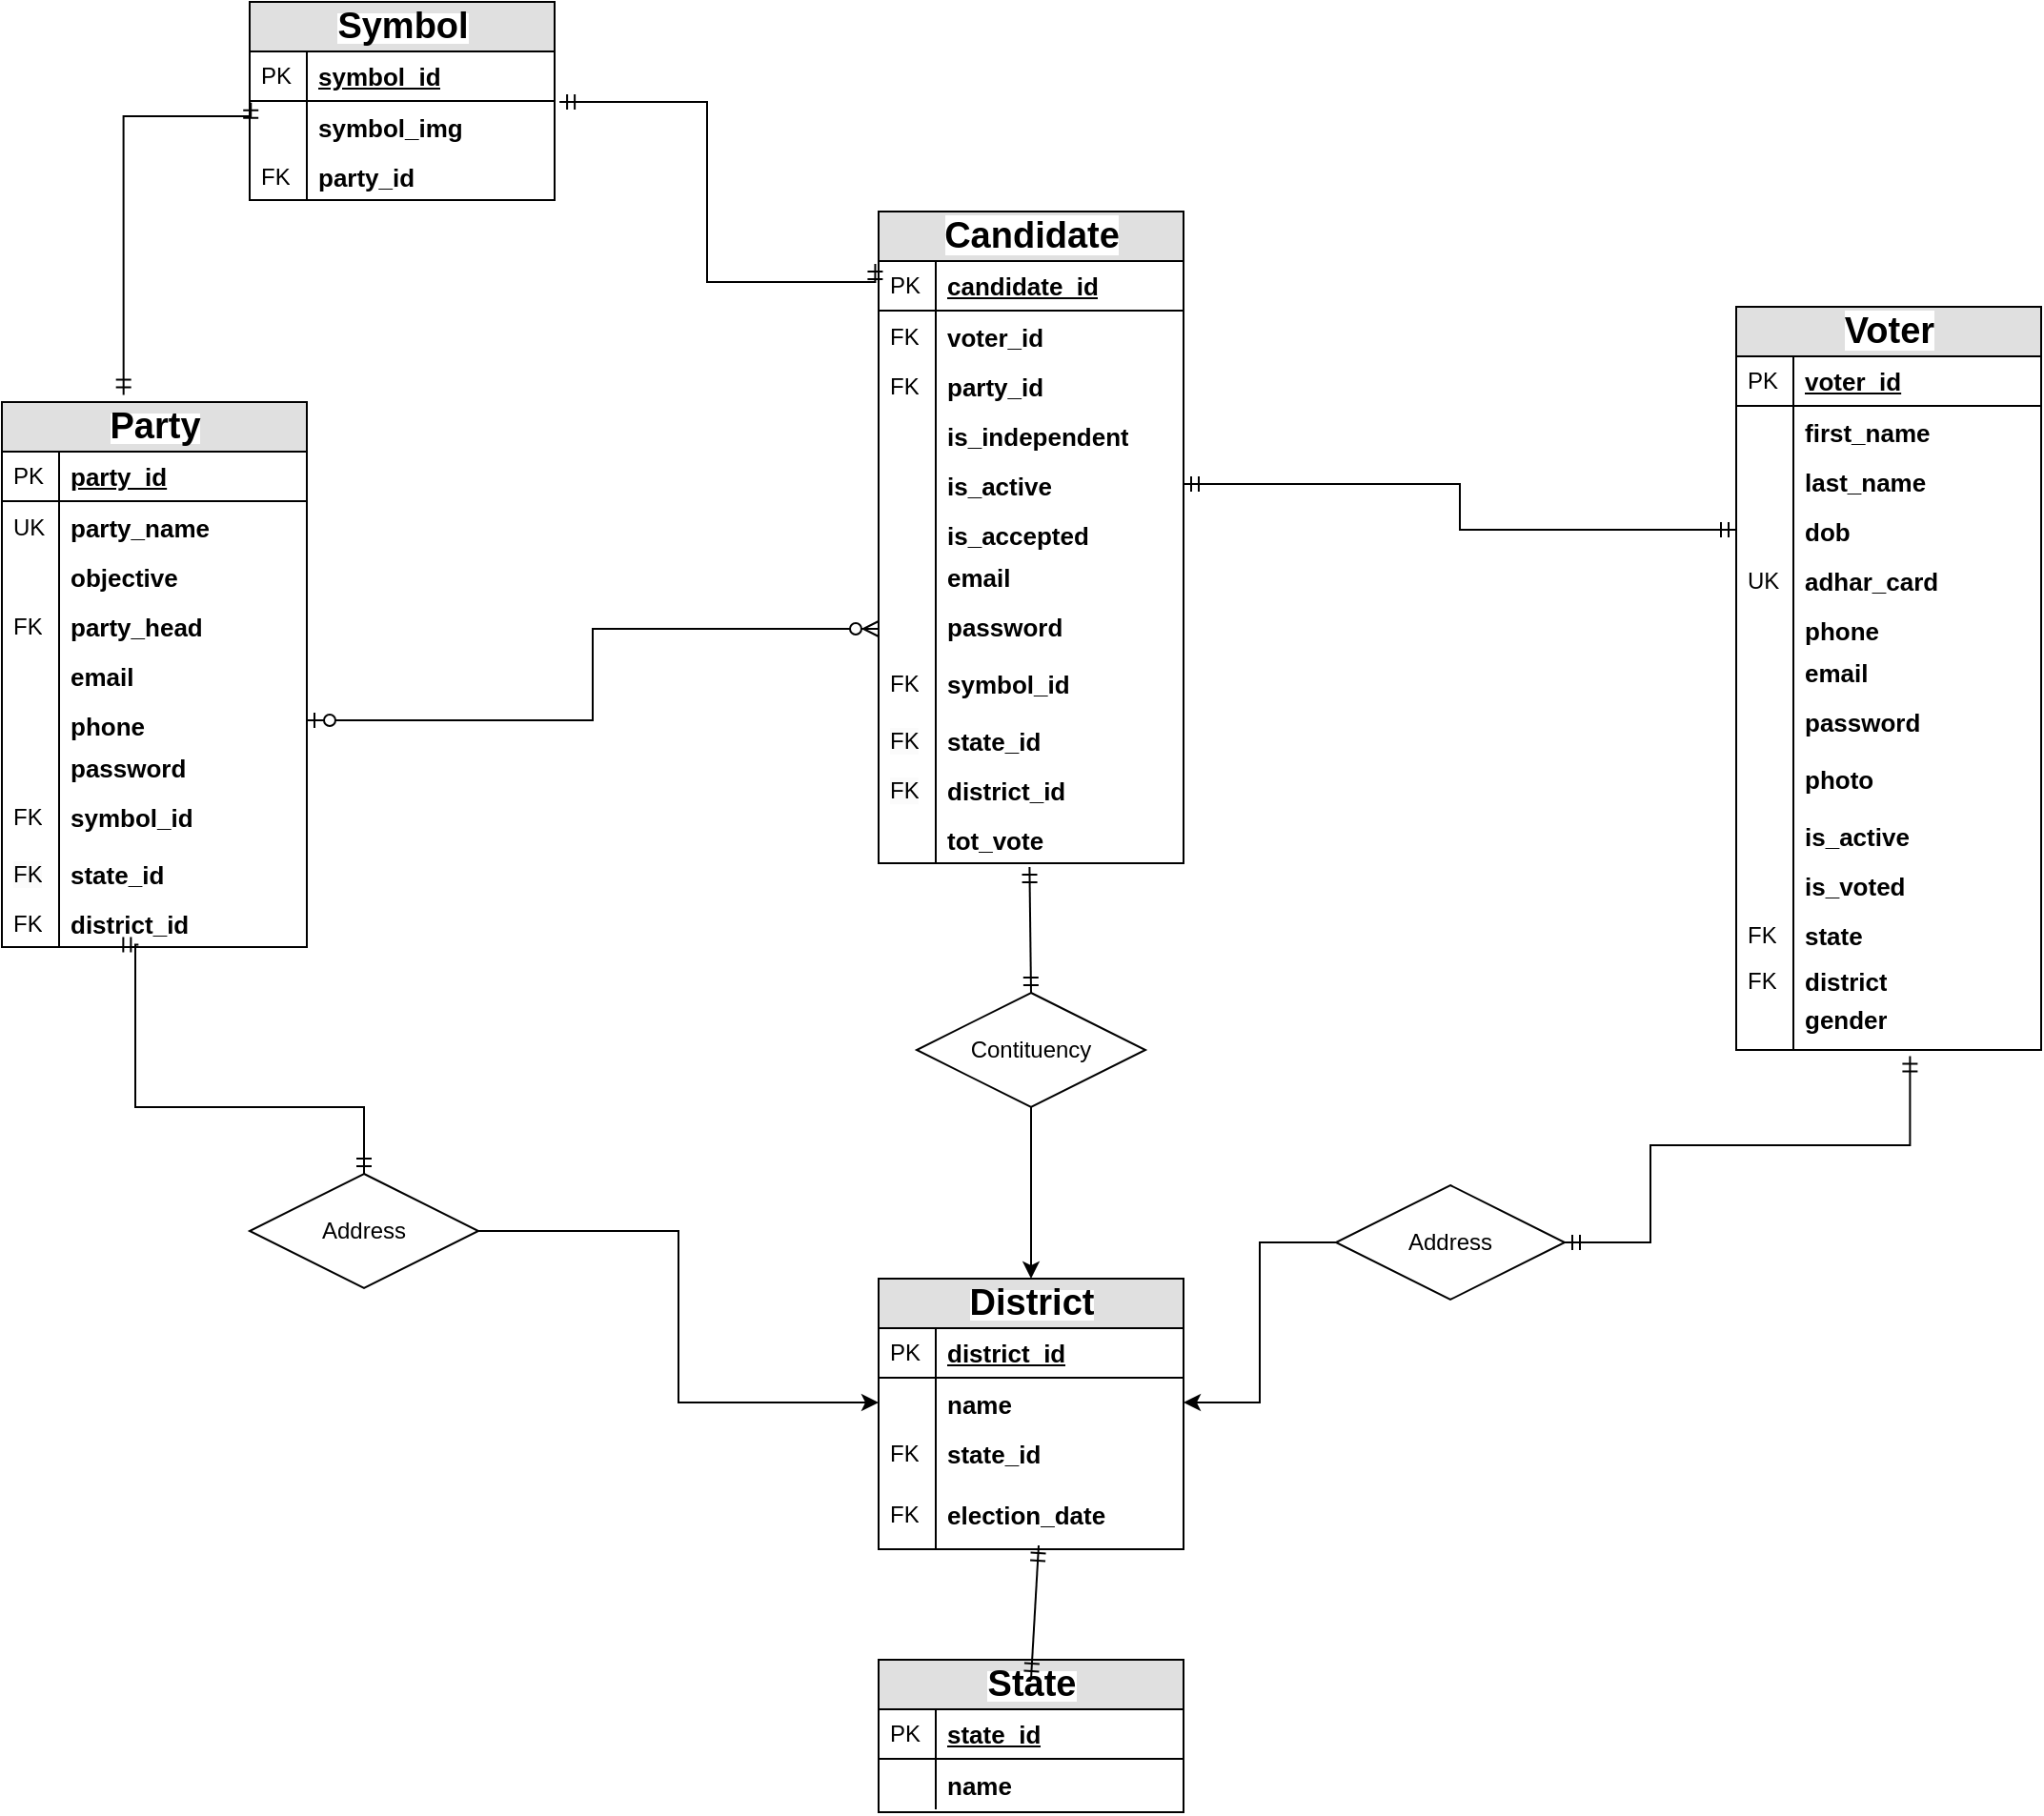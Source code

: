 <mxfile version="24.2.5" type="device">
  <diagram name="Page-1" id="e56a1550-8fbb-45ad-956c-1786394a9013">
    <mxGraphModel dx="2413" dy="776" grid="1" gridSize="10" guides="1" tooltips="1" connect="1" arrows="1" fold="1" page="1" pageScale="1" pageWidth="1100" pageHeight="850" background="none" math="0" shadow="0">
      <root>
        <mxCell id="0" />
        <mxCell id="1" parent="0" />
        <mxCell id="2e49270ec7c68f3f-80" value="&lt;span style=&quot;font-family: Arial; font-weight: 700; white-space: pre-wrap; background-color: rgb(255, 255, 255);&quot;&gt;&lt;font style=&quot;font-size: 19px;&quot;&gt;Party&lt;/font&gt;&lt;/span&gt;" style="swimlane;html=1;fontStyle=0;childLayout=stackLayout;horizontal=1;startSize=26;fillColor=#e0e0e0;horizontalStack=0;resizeParent=1;resizeLast=0;collapsible=1;marginBottom=0;swimlaneFillColor=#ffffff;align=center;rounded=0;shadow=0;comic=0;labelBackgroundColor=none;strokeWidth=1;fontFamily=Verdana;fontSize=14" parent="1" vertex="1">
          <mxGeometry x="-60" y="360" width="160" height="286" as="geometry" />
        </mxCell>
        <mxCell id="2e49270ec7c68f3f-81" value="&lt;span style=&quot;font-family: Arial; font-size: 13px; white-space-collapse: preserve; background-color: rgb(255, 255, 255);&quot;&gt;party_id&lt;/span&gt;" style="shape=partialRectangle;top=0;left=0;right=0;bottom=1;html=1;align=left;verticalAlign=middle;fillColor=none;spacingLeft=34;spacingRight=4;whiteSpace=wrap;overflow=hidden;rotatable=0;points=[[0,0.5],[1,0.5]];portConstraint=eastwest;dropTarget=0;fontStyle=5;" parent="2e49270ec7c68f3f-80" vertex="1">
          <mxGeometry y="26" width="160" height="26" as="geometry" />
        </mxCell>
        <mxCell id="2e49270ec7c68f3f-82" value="PK" style="shape=partialRectangle;top=0;left=0;bottom=0;html=1;fillColor=none;align=left;verticalAlign=middle;spacingLeft=4;spacingRight=4;whiteSpace=wrap;overflow=hidden;rotatable=0;points=[];portConstraint=eastwest;part=1;" parent="2e49270ec7c68f3f-81" vertex="1" connectable="0">
          <mxGeometry width="30" height="26" as="geometry" />
        </mxCell>
        <mxCell id="2e49270ec7c68f3f-83" value="&lt;span style=&quot;font-family: Arial; font-size: 13px; font-weight: 700; white-space-collapse: preserve; background-color: rgb(255, 255, 255);&quot;&gt;party_name&lt;/span&gt;" style="shape=partialRectangle;top=0;left=0;right=0;bottom=0;html=1;align=left;verticalAlign=top;fillColor=none;spacingLeft=34;spacingRight=4;whiteSpace=wrap;overflow=hidden;rotatable=0;points=[[0,0.5],[1,0.5]];portConstraint=eastwest;dropTarget=0;" parent="2e49270ec7c68f3f-80" vertex="1">
          <mxGeometry y="52" width="160" height="26" as="geometry" />
        </mxCell>
        <mxCell id="2e49270ec7c68f3f-84" value="UK" style="shape=partialRectangle;top=0;left=0;bottom=0;html=1;fillColor=none;align=left;verticalAlign=top;spacingLeft=4;spacingRight=4;whiteSpace=wrap;overflow=hidden;rotatable=0;points=[];portConstraint=eastwest;part=1;" parent="2e49270ec7c68f3f-83" vertex="1" connectable="0">
          <mxGeometry width="30" height="26" as="geometry" />
        </mxCell>
        <mxCell id="2e49270ec7c68f3f-85" value="&lt;span style=&quot;font-family: Arial; font-size: 13px; font-weight: 700; white-space-collapse: preserve; background-color: rgb(255, 255, 255);&quot;&gt;objective&lt;/span&gt;" style="shape=partialRectangle;top=0;left=0;right=0;bottom=0;html=1;align=left;verticalAlign=top;fillColor=none;spacingLeft=34;spacingRight=4;whiteSpace=wrap;overflow=hidden;rotatable=0;points=[[0,0.5],[1,0.5]];portConstraint=eastwest;dropTarget=0;" parent="2e49270ec7c68f3f-80" vertex="1">
          <mxGeometry y="78" width="160" height="26" as="geometry" />
        </mxCell>
        <mxCell id="2e49270ec7c68f3f-86" value="" style="shape=partialRectangle;top=0;left=0;bottom=0;html=1;fillColor=none;align=left;verticalAlign=top;spacingLeft=4;spacingRight=4;whiteSpace=wrap;overflow=hidden;rotatable=0;points=[];portConstraint=eastwest;part=1;" parent="2e49270ec7c68f3f-85" vertex="1" connectable="0">
          <mxGeometry width="30" height="26" as="geometry" />
        </mxCell>
        <mxCell id="2e49270ec7c68f3f-87" value="&lt;span style=&quot;font-family: Arial; font-size: 13px; font-weight: 700; white-space-collapse: preserve; background-color: rgb(255, 255, 255);&quot;&gt;party_head&lt;/span&gt;" style="shape=partialRectangle;top=0;left=0;right=0;bottom=0;html=1;align=left;verticalAlign=top;fillColor=none;spacingLeft=34;spacingRight=4;whiteSpace=wrap;overflow=hidden;rotatable=0;points=[[0,0.5],[1,0.5]];portConstraint=eastwest;dropTarget=0;" parent="2e49270ec7c68f3f-80" vertex="1">
          <mxGeometry y="104" width="160" height="26" as="geometry" />
        </mxCell>
        <mxCell id="2e49270ec7c68f3f-88" value="FK" style="shape=partialRectangle;top=0;left=0;bottom=0;html=1;fillColor=none;align=left;verticalAlign=top;spacingLeft=4;spacingRight=4;whiteSpace=wrap;overflow=hidden;rotatable=0;points=[];portConstraint=eastwest;part=1;" parent="2e49270ec7c68f3f-87" vertex="1" connectable="0">
          <mxGeometry width="30" height="26" as="geometry" />
        </mxCell>
        <mxCell id="L1ZRXX7Jw33mjM7ei3q1-1" value="&lt;font face=&quot;Arial&quot;&gt;&lt;span style=&quot;font-size: 13px; white-space-collapse: preserve; background-color: rgb(255, 255, 255);&quot;&gt;&lt;b&gt;email&lt;/b&gt;&lt;/span&gt;&lt;/font&gt;" style="shape=partialRectangle;top=0;left=0;right=0;bottom=0;html=1;align=left;verticalAlign=top;fillColor=none;spacingLeft=34;spacingRight=4;whiteSpace=wrap;overflow=hidden;rotatable=0;points=[[0,0.5],[1,0.5]];portConstraint=eastwest;dropTarget=0;" parent="2e49270ec7c68f3f-80" vertex="1">
          <mxGeometry y="130" width="160" height="26" as="geometry" />
        </mxCell>
        <mxCell id="L1ZRXX7Jw33mjM7ei3q1-2" value="" style="shape=partialRectangle;top=0;left=0;bottom=0;html=1;fillColor=none;align=left;verticalAlign=top;spacingLeft=4;spacingRight=4;whiteSpace=wrap;overflow=hidden;rotatable=0;points=[];portConstraint=eastwest;part=1;" parent="L1ZRXX7Jw33mjM7ei3q1-1" vertex="1" connectable="0">
          <mxGeometry width="30" height="26" as="geometry" />
        </mxCell>
        <mxCell id="L1ZRXX7Jw33mjM7ei3q1-3" value="&lt;span style=&quot;font-family: Arial; font-size: 13px; font-weight: 700; white-space-collapse: preserve; background-color: rgb(255, 255, 255);&quot;&gt;phone&lt;/span&gt;" style="shape=partialRectangle;top=0;left=0;right=0;bottom=0;html=1;align=left;verticalAlign=top;fillColor=none;spacingLeft=34;spacingRight=4;whiteSpace=wrap;overflow=hidden;rotatable=0;points=[[0,0.5],[1,0.5]];portConstraint=eastwest;dropTarget=0;" parent="2e49270ec7c68f3f-80" vertex="1">
          <mxGeometry y="156" width="160" height="22" as="geometry" />
        </mxCell>
        <mxCell id="L1ZRXX7Jw33mjM7ei3q1-4" value="" style="shape=partialRectangle;top=0;left=0;bottom=0;html=1;fillColor=none;align=left;verticalAlign=top;spacingLeft=4;spacingRight=4;whiteSpace=wrap;overflow=hidden;rotatable=0;points=[];portConstraint=eastwest;part=1;" parent="L1ZRXX7Jw33mjM7ei3q1-3" vertex="1" connectable="0">
          <mxGeometry width="30" height="22" as="geometry" />
        </mxCell>
        <mxCell id="L1ZRXX7Jw33mjM7ei3q1-7" value="&lt;span style=&quot;font-family: Arial; font-size: 13px; font-weight: 700; white-space-collapse: preserve; background-color: rgb(255, 255, 255);&quot;&gt;password&lt;/span&gt;" style="shape=partialRectangle;top=0;left=0;right=0;bottom=0;html=1;align=left;verticalAlign=top;fillColor=none;spacingLeft=34;spacingRight=4;whiteSpace=wrap;overflow=hidden;rotatable=0;points=[[0,0.5],[1,0.5]];portConstraint=eastwest;dropTarget=0;" parent="2e49270ec7c68f3f-80" vertex="1">
          <mxGeometry y="178" width="160" height="26" as="geometry" />
        </mxCell>
        <mxCell id="L1ZRXX7Jw33mjM7ei3q1-8" value="" style="shape=partialRectangle;top=0;left=0;bottom=0;html=1;fillColor=none;align=left;verticalAlign=top;spacingLeft=4;spacingRight=4;whiteSpace=wrap;overflow=hidden;rotatable=0;points=[];portConstraint=eastwest;part=1;" parent="L1ZRXX7Jw33mjM7ei3q1-7" vertex="1" connectable="0">
          <mxGeometry width="30" height="26" as="geometry" />
        </mxCell>
        <mxCell id="L1ZRXX7Jw33mjM7ei3q1-9" value="&lt;font face=&quot;Arial&quot;&gt;&lt;span style=&quot;font-size: 13px; white-space-collapse: preserve; background-color: rgb(255, 255, 255);&quot;&gt;&lt;b&gt;symbol_id&lt;/b&gt;&lt;/span&gt;&lt;/font&gt;" style="shape=partialRectangle;top=0;left=0;right=0;bottom=0;html=1;align=left;verticalAlign=top;fillColor=none;spacingLeft=34;spacingRight=4;whiteSpace=wrap;overflow=hidden;rotatable=0;points=[[0,0.5],[1,0.5]];portConstraint=eastwest;dropTarget=0;" parent="2e49270ec7c68f3f-80" vertex="1">
          <mxGeometry y="204" width="160" height="30" as="geometry" />
        </mxCell>
        <mxCell id="L1ZRXX7Jw33mjM7ei3q1-10" value="FK" style="shape=partialRectangle;top=0;left=0;bottom=0;html=1;fillColor=none;align=left;verticalAlign=top;spacingLeft=4;spacingRight=4;whiteSpace=wrap;overflow=hidden;rotatable=0;points=[];portConstraint=eastwest;part=1;" parent="L1ZRXX7Jw33mjM7ei3q1-9" vertex="1" connectable="0">
          <mxGeometry width="30" height="30" as="geometry" />
        </mxCell>
        <mxCell id="L1ZRXX7Jw33mjM7ei3q1-11" value="&lt;span style=&quot;font-family: Arial; font-size: 13px; font-weight: 700; white-space-collapse: preserve; background-color: rgb(255, 255, 255);&quot;&gt;state_id&lt;/span&gt;" style="shape=partialRectangle;top=0;left=0;right=0;bottom=0;html=1;align=left;verticalAlign=top;fillColor=none;spacingLeft=34;spacingRight=4;whiteSpace=wrap;overflow=hidden;rotatable=0;points=[[0,0.5],[1,0.5]];portConstraint=eastwest;dropTarget=0;" parent="2e49270ec7c68f3f-80" vertex="1">
          <mxGeometry y="234" width="160" height="26" as="geometry" />
        </mxCell>
        <mxCell id="L1ZRXX7Jw33mjM7ei3q1-12" value="&lt;span style=&quot;color: rgb(0, 0, 0); font-family: Helvetica; font-size: 12px; font-style: normal; font-variant-ligatures: normal; font-variant-caps: normal; font-weight: 400; letter-spacing: normal; orphans: 2; text-align: left; text-indent: 0px; text-transform: none; widows: 2; word-spacing: 0px; -webkit-text-stroke-width: 0px; white-space: normal; background-color: rgb(251, 251, 251); text-decoration-thickness: initial; text-decoration-style: initial; text-decoration-color: initial; display: inline !important; float: none;&quot;&gt;FK&lt;/span&gt;&lt;div&gt;&lt;br/&gt;&lt;/div&gt;" style="shape=partialRectangle;top=0;left=0;bottom=0;html=1;fillColor=none;align=left;verticalAlign=top;spacingLeft=4;spacingRight=4;whiteSpace=wrap;overflow=hidden;rotatable=0;points=[];portConstraint=eastwest;part=1;" parent="L1ZRXX7Jw33mjM7ei3q1-11" vertex="1" connectable="0">
          <mxGeometry width="30" height="26" as="geometry" />
        </mxCell>
        <mxCell id="L1ZRXX7Jw33mjM7ei3q1-13" value="&lt;span style=&quot;font-family: Arial; font-size: 13px; font-weight: 700; white-space-collapse: preserve; background-color: rgb(255, 255, 255);&quot;&gt;district_id&lt;/span&gt;" style="shape=partialRectangle;top=0;left=0;right=0;bottom=0;html=1;align=left;verticalAlign=top;fillColor=none;spacingLeft=34;spacingRight=4;whiteSpace=wrap;overflow=hidden;rotatable=0;points=[[0,0.5],[1,0.5]];portConstraint=eastwest;dropTarget=0;" parent="2e49270ec7c68f3f-80" vertex="1">
          <mxGeometry y="260" width="160" height="26" as="geometry" />
        </mxCell>
        <mxCell id="L1ZRXX7Jw33mjM7ei3q1-14" value="FK" style="shape=partialRectangle;top=0;left=0;bottom=0;html=1;fillColor=none;align=left;verticalAlign=top;spacingLeft=4;spacingRight=4;whiteSpace=wrap;overflow=hidden;rotatable=0;points=[];portConstraint=eastwest;part=1;" parent="L1ZRXX7Jw33mjM7ei3q1-13" vertex="1" connectable="0">
          <mxGeometry width="30" height="26" as="geometry" />
        </mxCell>
        <mxCell id="L1ZRXX7Jw33mjM7ei3q1-19" value="&lt;font face=&quot;Arial&quot;&gt;&lt;span style=&quot;font-size: 19px; white-space: pre-wrap; background-color: rgb(255, 255, 255);&quot;&gt;&lt;b&gt;Candidate&lt;/b&gt;&lt;/span&gt;&lt;/font&gt;" style="swimlane;html=1;fontStyle=0;childLayout=stackLayout;horizontal=1;startSize=26;fillColor=#e0e0e0;horizontalStack=0;resizeParent=1;resizeLast=0;collapsible=1;marginBottom=0;swimlaneFillColor=#ffffff;align=center;rounded=0;shadow=0;comic=0;labelBackgroundColor=none;strokeWidth=1;fontFamily=Verdana;fontSize=14" parent="1" vertex="1">
          <mxGeometry x="400" y="260" width="160" height="342" as="geometry" />
        </mxCell>
        <mxCell id="L1ZRXX7Jw33mjM7ei3q1-20" value="&lt;span style=&quot;font-family: Arial; font-size: 13px; white-space-collapse: preserve; background-color: rgb(255, 255, 255);&quot;&gt;candidate_id&lt;/span&gt;" style="shape=partialRectangle;top=0;left=0;right=0;bottom=1;html=1;align=left;verticalAlign=middle;fillColor=none;spacingLeft=34;spacingRight=4;whiteSpace=wrap;overflow=hidden;rotatable=0;points=[[0,0.5],[1,0.5]];portConstraint=eastwest;dropTarget=0;fontStyle=5;" parent="L1ZRXX7Jw33mjM7ei3q1-19" vertex="1">
          <mxGeometry y="26" width="160" height="26" as="geometry" />
        </mxCell>
        <mxCell id="L1ZRXX7Jw33mjM7ei3q1-21" value="PK" style="shape=partialRectangle;top=0;left=0;bottom=0;html=1;fillColor=none;align=left;verticalAlign=middle;spacingLeft=4;spacingRight=4;whiteSpace=wrap;overflow=hidden;rotatable=0;points=[];portConstraint=eastwest;part=1;" parent="L1ZRXX7Jw33mjM7ei3q1-20" vertex="1" connectable="0">
          <mxGeometry width="30" height="26" as="geometry" />
        </mxCell>
        <mxCell id="L1ZRXX7Jw33mjM7ei3q1-22" value="&lt;span style=&quot;font-family: Arial; font-size: 13px; font-weight: 700; white-space-collapse: preserve; background-color: rgb(255, 255, 255);&quot;&gt;voter_id&lt;/span&gt;" style="shape=partialRectangle;top=0;left=0;right=0;bottom=0;html=1;align=left;verticalAlign=top;fillColor=none;spacingLeft=34;spacingRight=4;whiteSpace=wrap;overflow=hidden;rotatable=0;points=[[0,0.5],[1,0.5]];portConstraint=eastwest;dropTarget=0;" parent="L1ZRXX7Jw33mjM7ei3q1-19" vertex="1">
          <mxGeometry y="52" width="160" height="26" as="geometry" />
        </mxCell>
        <mxCell id="L1ZRXX7Jw33mjM7ei3q1-23" value="FK" style="shape=partialRectangle;top=0;left=0;bottom=0;html=1;fillColor=none;align=left;verticalAlign=top;spacingLeft=4;spacingRight=4;whiteSpace=wrap;overflow=hidden;rotatable=0;points=[];portConstraint=eastwest;part=1;" parent="L1ZRXX7Jw33mjM7ei3q1-22" vertex="1" connectable="0">
          <mxGeometry width="30" height="26" as="geometry" />
        </mxCell>
        <mxCell id="L1ZRXX7Jw33mjM7ei3q1-24" value="&lt;span style=&quot;font-family: Arial; font-size: 13px; font-weight: 700; white-space-collapse: preserve; background-color: rgb(255, 255, 255);&quot;&gt;party_id&lt;/span&gt;" style="shape=partialRectangle;top=0;left=0;right=0;bottom=0;html=1;align=left;verticalAlign=top;fillColor=none;spacingLeft=34;spacingRight=4;whiteSpace=wrap;overflow=hidden;rotatable=0;points=[[0,0.5],[1,0.5]];portConstraint=eastwest;dropTarget=0;" parent="L1ZRXX7Jw33mjM7ei3q1-19" vertex="1">
          <mxGeometry y="78" width="160" height="26" as="geometry" />
        </mxCell>
        <mxCell id="L1ZRXX7Jw33mjM7ei3q1-25" value="FK" style="shape=partialRectangle;top=0;left=0;bottom=0;html=1;fillColor=none;align=left;verticalAlign=top;spacingLeft=4;spacingRight=4;whiteSpace=wrap;overflow=hidden;rotatable=0;points=[];portConstraint=eastwest;part=1;" parent="L1ZRXX7Jw33mjM7ei3q1-24" vertex="1" connectable="0">
          <mxGeometry width="30" height="26" as="geometry" />
        </mxCell>
        <mxCell id="L1ZRXX7Jw33mjM7ei3q1-26" value="&lt;span style=&quot;font-family: Arial; font-size: 13px; font-weight: 700; white-space-collapse: preserve; background-color: rgb(255, 255, 255);&quot;&gt;is_independent&lt;/span&gt;" style="shape=partialRectangle;top=0;left=0;right=0;bottom=0;html=1;align=left;verticalAlign=top;fillColor=none;spacingLeft=34;spacingRight=4;whiteSpace=wrap;overflow=hidden;rotatable=0;points=[[0,0.5],[1,0.5]];portConstraint=eastwest;dropTarget=0;" parent="L1ZRXX7Jw33mjM7ei3q1-19" vertex="1">
          <mxGeometry y="104" width="160" height="26" as="geometry" />
        </mxCell>
        <mxCell id="L1ZRXX7Jw33mjM7ei3q1-27" value="" style="shape=partialRectangle;top=0;left=0;bottom=0;html=1;fillColor=none;align=left;verticalAlign=top;spacingLeft=4;spacingRight=4;whiteSpace=wrap;overflow=hidden;rotatable=0;points=[];portConstraint=eastwest;part=1;" parent="L1ZRXX7Jw33mjM7ei3q1-26" vertex="1" connectable="0">
          <mxGeometry width="30" height="26" as="geometry" />
        </mxCell>
        <mxCell id="L1ZRXX7Jw33mjM7ei3q1-28" value="&lt;font face=&quot;Arial&quot;&gt;&lt;span style=&quot;font-size: 13px; white-space-collapse: preserve; background-color: rgb(255, 255, 255);&quot;&gt;&lt;b&gt;is_active&lt;/b&gt;&lt;/span&gt;&lt;/font&gt;" style="shape=partialRectangle;top=0;left=0;right=0;bottom=0;html=1;align=left;verticalAlign=top;fillColor=none;spacingLeft=34;spacingRight=4;whiteSpace=wrap;overflow=hidden;rotatable=0;points=[[0,0.5],[1,0.5]];portConstraint=eastwest;dropTarget=0;" parent="L1ZRXX7Jw33mjM7ei3q1-19" vertex="1">
          <mxGeometry y="130" width="160" height="26" as="geometry" />
        </mxCell>
        <mxCell id="L1ZRXX7Jw33mjM7ei3q1-29" value="" style="shape=partialRectangle;top=0;left=0;bottom=0;html=1;fillColor=none;align=left;verticalAlign=top;spacingLeft=4;spacingRight=4;whiteSpace=wrap;overflow=hidden;rotatable=0;points=[];portConstraint=eastwest;part=1;" parent="L1ZRXX7Jw33mjM7ei3q1-28" vertex="1" connectable="0">
          <mxGeometry width="30" height="26" as="geometry" />
        </mxCell>
        <mxCell id="L1ZRXX7Jw33mjM7ei3q1-30" value="&lt;span style=&quot;font-family: Arial; font-size: 13px; font-weight: 700; white-space-collapse: preserve; background-color: rgb(255, 255, 255);&quot;&gt;is_accepted&lt;/span&gt;" style="shape=partialRectangle;top=0;left=0;right=0;bottom=0;html=1;align=left;verticalAlign=top;fillColor=none;spacingLeft=34;spacingRight=4;whiteSpace=wrap;overflow=hidden;rotatable=0;points=[[0,0.5],[1,0.5]];portConstraint=eastwest;dropTarget=0;" parent="L1ZRXX7Jw33mjM7ei3q1-19" vertex="1">
          <mxGeometry y="156" width="160" height="22" as="geometry" />
        </mxCell>
        <mxCell id="L1ZRXX7Jw33mjM7ei3q1-31" value="" style="shape=partialRectangle;top=0;left=0;bottom=0;html=1;fillColor=none;align=left;verticalAlign=top;spacingLeft=4;spacingRight=4;whiteSpace=wrap;overflow=hidden;rotatable=0;points=[];portConstraint=eastwest;part=1;" parent="L1ZRXX7Jw33mjM7ei3q1-30" vertex="1" connectable="0">
          <mxGeometry width="30" height="22" as="geometry" />
        </mxCell>
        <mxCell id="L1ZRXX7Jw33mjM7ei3q1-32" value="&lt;span style=&quot;font-family: Arial; font-size: 13px; font-weight: 700; white-space-collapse: preserve; background-color: rgb(255, 255, 255);&quot;&gt;email&lt;/span&gt;" style="shape=partialRectangle;top=0;left=0;right=0;bottom=0;html=1;align=left;verticalAlign=top;fillColor=none;spacingLeft=34;spacingRight=4;whiteSpace=wrap;overflow=hidden;rotatable=0;points=[[0,0.5],[1,0.5]];portConstraint=eastwest;dropTarget=0;" parent="L1ZRXX7Jw33mjM7ei3q1-19" vertex="1">
          <mxGeometry y="178" width="160" height="26" as="geometry" />
        </mxCell>
        <mxCell id="L1ZRXX7Jw33mjM7ei3q1-33" value="" style="shape=partialRectangle;top=0;left=0;bottom=0;html=1;fillColor=none;align=left;verticalAlign=top;spacingLeft=4;spacingRight=4;whiteSpace=wrap;overflow=hidden;rotatable=0;points=[];portConstraint=eastwest;part=1;" parent="L1ZRXX7Jw33mjM7ei3q1-32" vertex="1" connectable="0">
          <mxGeometry width="30" height="26" as="geometry" />
        </mxCell>
        <mxCell id="L1ZRXX7Jw33mjM7ei3q1-34" value="&lt;font face=&quot;Arial&quot;&gt;&lt;span style=&quot;font-size: 13px; white-space-collapse: preserve; background-color: rgb(255, 255, 255);&quot;&gt;&lt;b&gt;password&lt;/b&gt;&lt;/span&gt;&lt;/font&gt;" style="shape=partialRectangle;top=0;left=0;right=0;bottom=0;html=1;align=left;verticalAlign=top;fillColor=none;spacingLeft=34;spacingRight=4;whiteSpace=wrap;overflow=hidden;rotatable=0;points=[[0,0.5],[1,0.5]];portConstraint=eastwest;dropTarget=0;" parent="L1ZRXX7Jw33mjM7ei3q1-19" vertex="1">
          <mxGeometry y="204" width="160" height="30" as="geometry" />
        </mxCell>
        <mxCell id="L1ZRXX7Jw33mjM7ei3q1-35" value="" style="shape=partialRectangle;top=0;left=0;bottom=0;html=1;fillColor=none;align=left;verticalAlign=top;spacingLeft=4;spacingRight=4;whiteSpace=wrap;overflow=hidden;rotatable=0;points=[];portConstraint=eastwest;part=1;" parent="L1ZRXX7Jw33mjM7ei3q1-34" vertex="1" connectable="0">
          <mxGeometry width="30" height="30" as="geometry" />
        </mxCell>
        <mxCell id="L1ZRXX7Jw33mjM7ei3q1-38" value="&lt;span style=&quot;font-family: Arial; font-size: 13px; font-weight: 700; white-space-collapse: preserve; background-color: rgb(255, 255, 255);&quot;&gt;symbol_id&lt;/span&gt;" style="shape=partialRectangle;top=0;left=0;right=0;bottom=0;html=1;align=left;verticalAlign=top;fillColor=none;spacingLeft=34;spacingRight=4;whiteSpace=wrap;overflow=hidden;rotatable=0;points=[[0,0.5],[1,0.5]];portConstraint=eastwest;dropTarget=0;" parent="L1ZRXX7Jw33mjM7ei3q1-19" vertex="1">
          <mxGeometry y="234" width="160" height="30" as="geometry" />
        </mxCell>
        <mxCell id="L1ZRXX7Jw33mjM7ei3q1-39" value="FK" style="shape=partialRectangle;top=0;left=0;bottom=0;html=1;fillColor=none;align=left;verticalAlign=top;spacingLeft=4;spacingRight=4;whiteSpace=wrap;overflow=hidden;rotatable=0;points=[];portConstraint=eastwest;part=1;" parent="L1ZRXX7Jw33mjM7ei3q1-38" vertex="1" connectable="0">
          <mxGeometry width="30" height="30" as="geometry" />
        </mxCell>
        <mxCell id="L1ZRXX7Jw33mjM7ei3q1-36" value="&lt;span style=&quot;font-family: Arial; font-size: 13px; font-weight: 700; white-space-collapse: preserve; background-color: rgb(255, 255, 255);&quot;&gt;state_id&lt;/span&gt;" style="shape=partialRectangle;top=0;left=0;right=0;bottom=0;html=1;align=left;verticalAlign=top;fillColor=none;spacingLeft=34;spacingRight=4;whiteSpace=wrap;overflow=hidden;rotatable=0;points=[[0,0.5],[1,0.5]];portConstraint=eastwest;dropTarget=0;" parent="L1ZRXX7Jw33mjM7ei3q1-19" vertex="1">
          <mxGeometry y="264" width="160" height="26" as="geometry" />
        </mxCell>
        <mxCell id="L1ZRXX7Jw33mjM7ei3q1-37" value="&lt;span style=&quot;color: rgb(0, 0, 0); font-family: Helvetica; font-size: 12px; font-style: normal; font-variant-ligatures: normal; font-variant-caps: normal; font-weight: 400; letter-spacing: normal; orphans: 2; text-align: left; text-indent: 0px; text-transform: none; widows: 2; word-spacing: 0px; -webkit-text-stroke-width: 0px; white-space: normal; background-color: rgb(251, 251, 251); text-decoration-thickness: initial; text-decoration-style: initial; text-decoration-color: initial; display: inline !important; float: none;&quot;&gt;FK&lt;/span&gt;&lt;div&gt;&lt;br/&gt;&lt;/div&gt;" style="shape=partialRectangle;top=0;left=0;bottom=0;html=1;fillColor=none;align=left;verticalAlign=top;spacingLeft=4;spacingRight=4;whiteSpace=wrap;overflow=hidden;rotatable=0;points=[];portConstraint=eastwest;part=1;" parent="L1ZRXX7Jw33mjM7ei3q1-36" vertex="1" connectable="0">
          <mxGeometry width="30" height="26" as="geometry" />
        </mxCell>
        <mxCell id="L1ZRXX7Jw33mjM7ei3q1-40" value="&lt;span style=&quot;font-family: Arial; font-size: 13px; font-weight: 700; white-space-collapse: preserve; background-color: rgb(255, 255, 255);&quot;&gt;district_id&lt;/span&gt;" style="shape=partialRectangle;top=0;left=0;right=0;bottom=0;html=1;align=left;verticalAlign=top;fillColor=none;spacingLeft=34;spacingRight=4;whiteSpace=wrap;overflow=hidden;rotatable=0;points=[[0,0.5],[1,0.5]];portConstraint=eastwest;dropTarget=0;" parent="L1ZRXX7Jw33mjM7ei3q1-19" vertex="1">
          <mxGeometry y="290" width="160" height="26" as="geometry" />
        </mxCell>
        <mxCell id="L1ZRXX7Jw33mjM7ei3q1-41" value="&lt;span style=&quot;color: rgb(0, 0, 0); font-family: Helvetica; font-size: 12px; font-style: normal; font-variant-ligatures: normal; font-variant-caps: normal; font-weight: 400; letter-spacing: normal; orphans: 2; text-align: left; text-indent: 0px; text-transform: none; widows: 2; word-spacing: 0px; -webkit-text-stroke-width: 0px; white-space: normal; background-color: rgb(251, 251, 251); text-decoration-thickness: initial; text-decoration-style: initial; text-decoration-color: initial; display: inline !important; float: none;&quot;&gt;FK&lt;/span&gt;&lt;div&gt;&lt;br/&gt;&lt;/div&gt;" style="shape=partialRectangle;top=0;left=0;bottom=0;html=1;fillColor=none;align=left;verticalAlign=top;spacingLeft=4;spacingRight=4;whiteSpace=wrap;overflow=hidden;rotatable=0;points=[];portConstraint=eastwest;part=1;" parent="L1ZRXX7Jw33mjM7ei3q1-40" vertex="1" connectable="0">
          <mxGeometry width="30" height="26" as="geometry" />
        </mxCell>
        <mxCell id="L1ZRXX7Jw33mjM7ei3q1-42" value="&lt;span style=&quot;font-family: Arial; font-size: 13px; font-weight: 700; white-space-collapse: preserve; background-color: rgb(255, 255, 255);&quot;&gt;tot_vote&lt;/span&gt;" style="shape=partialRectangle;top=0;left=0;right=0;bottom=0;html=1;align=left;verticalAlign=top;fillColor=none;spacingLeft=34;spacingRight=4;whiteSpace=wrap;overflow=hidden;rotatable=0;points=[[0,0.5],[1,0.5]];portConstraint=eastwest;dropTarget=0;" parent="L1ZRXX7Jw33mjM7ei3q1-19" vertex="1">
          <mxGeometry y="316" width="160" height="26" as="geometry" />
        </mxCell>
        <mxCell id="L1ZRXX7Jw33mjM7ei3q1-43" value="&lt;div&gt;&lt;br&gt;&lt;/div&gt;" style="shape=partialRectangle;top=0;left=0;bottom=0;html=1;fillColor=none;align=left;verticalAlign=top;spacingLeft=4;spacingRight=4;whiteSpace=wrap;overflow=hidden;rotatable=0;points=[];portConstraint=eastwest;part=1;" parent="L1ZRXX7Jw33mjM7ei3q1-42" vertex="1" connectable="0">
          <mxGeometry width="30" height="26" as="geometry" />
        </mxCell>
        <mxCell id="L1ZRXX7Jw33mjM7ei3q1-45" value="&lt;span style=&quot;font-family: Arial; font-weight: 700; white-space: pre-wrap; background-color: rgb(255, 255, 255);&quot;&gt;&lt;font style=&quot;font-size: 19px;&quot;&gt;Symbol&lt;/font&gt;&lt;/span&gt;" style="swimlane;html=1;fontStyle=0;childLayout=stackLayout;horizontal=1;startSize=26;fillColor=#e0e0e0;horizontalStack=0;resizeParent=1;resizeLast=0;collapsible=1;marginBottom=0;swimlaneFillColor=#ffffff;align=center;rounded=0;shadow=0;comic=0;labelBackgroundColor=none;strokeWidth=1;fontFamily=Verdana;fontSize=14" parent="1" vertex="1">
          <mxGeometry x="70" y="150" width="160" height="104" as="geometry" />
        </mxCell>
        <mxCell id="L1ZRXX7Jw33mjM7ei3q1-46" value="&lt;b style=&quot;font-family: Arial; font-size: 13px; white-space-collapse: preserve;&quot;&gt;symbol_id&lt;/b&gt;" style="shape=partialRectangle;top=0;left=0;right=0;bottom=1;html=1;align=left;verticalAlign=middle;fillColor=none;spacingLeft=34;spacingRight=4;whiteSpace=wrap;overflow=hidden;rotatable=0;points=[[0,0.5],[1,0.5]];portConstraint=eastwest;dropTarget=0;fontStyle=5;" parent="L1ZRXX7Jw33mjM7ei3q1-45" vertex="1">
          <mxGeometry y="26" width="160" height="26" as="geometry" />
        </mxCell>
        <mxCell id="L1ZRXX7Jw33mjM7ei3q1-47" value="PK" style="shape=partialRectangle;top=0;left=0;bottom=0;html=1;fillColor=none;align=left;verticalAlign=middle;spacingLeft=4;spacingRight=4;whiteSpace=wrap;overflow=hidden;rotatable=0;points=[];portConstraint=eastwest;part=1;" parent="L1ZRXX7Jw33mjM7ei3q1-46" vertex="1" connectable="0">
          <mxGeometry width="30" height="26" as="geometry" />
        </mxCell>
        <mxCell id="L1ZRXX7Jw33mjM7ei3q1-48" value="&lt;b style=&quot;font-family: Arial; font-size: 13px; white-space-collapse: preserve;&quot;&gt;symbol_img&lt;/b&gt;" style="shape=partialRectangle;top=0;left=0;right=0;bottom=0;html=1;align=left;verticalAlign=top;fillColor=none;spacingLeft=34;spacingRight=4;whiteSpace=wrap;overflow=hidden;rotatable=0;points=[[0,0.5],[1,0.5]];portConstraint=eastwest;dropTarget=0;" parent="L1ZRXX7Jw33mjM7ei3q1-45" vertex="1">
          <mxGeometry y="52" width="160" height="26" as="geometry" />
        </mxCell>
        <mxCell id="L1ZRXX7Jw33mjM7ei3q1-49" value="" style="shape=partialRectangle;top=0;left=0;bottom=0;html=1;fillColor=none;align=left;verticalAlign=top;spacingLeft=4;spacingRight=4;whiteSpace=wrap;overflow=hidden;rotatable=0;points=[];portConstraint=eastwest;part=1;" parent="L1ZRXX7Jw33mjM7ei3q1-48" vertex="1" connectable="0">
          <mxGeometry width="30" height="26" as="geometry" />
        </mxCell>
        <mxCell id="L1ZRXX7Jw33mjM7ei3q1-50" value="&lt;span style=&quot;font-family: Arial; font-size: 13px; font-weight: 700; white-space-collapse: preserve; background-color: rgb(255, 255, 255);&quot;&gt;party_id&lt;/span&gt;" style="shape=partialRectangle;top=0;left=0;right=0;bottom=0;html=1;align=left;verticalAlign=top;fillColor=none;spacingLeft=34;spacingRight=4;whiteSpace=wrap;overflow=hidden;rotatable=0;points=[[0,0.5],[1,0.5]];portConstraint=eastwest;dropTarget=0;" parent="L1ZRXX7Jw33mjM7ei3q1-45" vertex="1">
          <mxGeometry y="78" width="160" height="26" as="geometry" />
        </mxCell>
        <mxCell id="L1ZRXX7Jw33mjM7ei3q1-51" value="FK" style="shape=partialRectangle;top=0;left=0;bottom=0;html=1;fillColor=none;align=left;verticalAlign=top;spacingLeft=4;spacingRight=4;whiteSpace=wrap;overflow=hidden;rotatable=0;points=[];portConstraint=eastwest;part=1;" parent="L1ZRXX7Jw33mjM7ei3q1-50" vertex="1" connectable="0">
          <mxGeometry width="30" height="26" as="geometry" />
        </mxCell>
        <mxCell id="L1ZRXX7Jw33mjM7ei3q1-67" value="&lt;span style=&quot;font-family: Arial; font-weight: 700; white-space: pre-wrap; background-color: rgb(255, 255, 255);&quot;&gt;&lt;font style=&quot;font-size: 19px;&quot;&gt;State&lt;/font&gt;&lt;/span&gt;" style="swimlane;html=1;fontStyle=0;childLayout=stackLayout;horizontal=1;startSize=26;fillColor=#e0e0e0;horizontalStack=0;resizeParent=1;resizeLast=0;collapsible=1;marginBottom=0;swimlaneFillColor=#ffffff;align=center;rounded=0;shadow=0;comic=0;labelBackgroundColor=none;strokeWidth=1;fontFamily=Verdana;fontSize=14" parent="1" vertex="1">
          <mxGeometry x="400" y="1020" width="160" height="80" as="geometry" />
        </mxCell>
        <mxCell id="L1ZRXX7Jw33mjM7ei3q1-68" value="&lt;font face=&quot;Arial&quot;&gt;&lt;span style=&quot;font-size: 13px; white-space-collapse: preserve;&quot;&gt;state_id&lt;/span&gt;&lt;/font&gt;" style="shape=partialRectangle;top=0;left=0;right=0;bottom=1;html=1;align=left;verticalAlign=middle;fillColor=none;spacingLeft=34;spacingRight=4;whiteSpace=wrap;overflow=hidden;rotatable=0;points=[[0,0.5],[1,0.5]];portConstraint=eastwest;dropTarget=0;fontStyle=5;" parent="L1ZRXX7Jw33mjM7ei3q1-67" vertex="1">
          <mxGeometry y="26" width="160" height="26" as="geometry" />
        </mxCell>
        <mxCell id="L1ZRXX7Jw33mjM7ei3q1-69" value="PK" style="shape=partialRectangle;top=0;left=0;bottom=0;html=1;fillColor=none;align=left;verticalAlign=middle;spacingLeft=4;spacingRight=4;whiteSpace=wrap;overflow=hidden;rotatable=0;points=[];portConstraint=eastwest;part=1;" parent="L1ZRXX7Jw33mjM7ei3q1-68" vertex="1" connectable="0">
          <mxGeometry width="30" height="26" as="geometry" />
        </mxCell>
        <mxCell id="L1ZRXX7Jw33mjM7ei3q1-70" value="&lt;b style=&quot;font-family: Arial; font-size: 13px; white-space-collapse: preserve;&quot;&gt;name&lt;/b&gt;" style="shape=partialRectangle;top=0;left=0;right=0;bottom=0;html=1;align=left;verticalAlign=top;fillColor=none;spacingLeft=34;spacingRight=4;whiteSpace=wrap;overflow=hidden;rotatable=0;points=[[0,0.5],[1,0.5]];portConstraint=eastwest;dropTarget=0;" parent="L1ZRXX7Jw33mjM7ei3q1-67" vertex="1">
          <mxGeometry y="52" width="160" height="26" as="geometry" />
        </mxCell>
        <mxCell id="L1ZRXX7Jw33mjM7ei3q1-71" value="" style="shape=partialRectangle;top=0;left=0;bottom=0;html=1;fillColor=none;align=left;verticalAlign=top;spacingLeft=4;spacingRight=4;whiteSpace=wrap;overflow=hidden;rotatable=0;points=[];portConstraint=eastwest;part=1;" parent="L1ZRXX7Jw33mjM7ei3q1-70" vertex="1" connectable="0">
          <mxGeometry width="30" height="26" as="geometry" />
        </mxCell>
        <mxCell id="L1ZRXX7Jw33mjM7ei3q1-74" value="&lt;span style=&quot;font-family: Arial; font-weight: 700; white-space: pre-wrap; background-color: rgb(255, 255, 255);&quot;&gt;&lt;font style=&quot;font-size: 19px;&quot;&gt;District&lt;/font&gt;&lt;/span&gt;" style="swimlane;html=1;fontStyle=0;childLayout=stackLayout;horizontal=1;startSize=26;fillColor=#e0e0e0;horizontalStack=0;resizeParent=1;resizeLast=0;collapsible=1;marginBottom=0;swimlaneFillColor=#ffffff;align=center;rounded=0;shadow=0;comic=0;labelBackgroundColor=none;strokeWidth=1;fontFamily=Verdana;fontSize=14" parent="1" vertex="1">
          <mxGeometry x="400" y="820" width="160" height="142" as="geometry" />
        </mxCell>
        <mxCell id="L1ZRXX7Jw33mjM7ei3q1-75" value="&lt;b style=&quot;font-family: Arial; font-size: 13px; white-space-collapse: preserve;&quot;&gt;district_id&lt;/b&gt;" style="shape=partialRectangle;top=0;left=0;right=0;bottom=1;html=1;align=left;verticalAlign=middle;fillColor=none;spacingLeft=34;spacingRight=4;whiteSpace=wrap;overflow=hidden;rotatable=0;points=[[0,0.5],[1,0.5]];portConstraint=eastwest;dropTarget=0;fontStyle=5;" parent="L1ZRXX7Jw33mjM7ei3q1-74" vertex="1">
          <mxGeometry y="26" width="160" height="26" as="geometry" />
        </mxCell>
        <mxCell id="L1ZRXX7Jw33mjM7ei3q1-76" value="PK" style="shape=partialRectangle;top=0;left=0;bottom=0;html=1;fillColor=none;align=left;verticalAlign=middle;spacingLeft=4;spacingRight=4;whiteSpace=wrap;overflow=hidden;rotatable=0;points=[];portConstraint=eastwest;part=1;" parent="L1ZRXX7Jw33mjM7ei3q1-75" vertex="1" connectable="0">
          <mxGeometry width="30" height="26" as="geometry" />
        </mxCell>
        <mxCell id="L1ZRXX7Jw33mjM7ei3q1-77" value="&lt;b style=&quot;font-family: Arial; font-size: 13px; white-space-collapse: preserve;&quot;&gt;name&lt;/b&gt;" style="shape=partialRectangle;top=0;left=0;right=0;bottom=0;html=1;align=left;verticalAlign=top;fillColor=none;spacingLeft=34;spacingRight=4;whiteSpace=wrap;overflow=hidden;rotatable=0;points=[[0,0.5],[1,0.5]];portConstraint=eastwest;dropTarget=0;" parent="L1ZRXX7Jw33mjM7ei3q1-74" vertex="1">
          <mxGeometry y="52" width="160" height="26" as="geometry" />
        </mxCell>
        <mxCell id="L1ZRXX7Jw33mjM7ei3q1-78" value="" style="shape=partialRectangle;top=0;left=0;bottom=0;html=1;fillColor=none;align=left;verticalAlign=top;spacingLeft=4;spacingRight=4;whiteSpace=wrap;overflow=hidden;rotatable=0;points=[];portConstraint=eastwest;part=1;" parent="L1ZRXX7Jw33mjM7ei3q1-77" vertex="1" connectable="0">
          <mxGeometry width="30" height="26" as="geometry" />
        </mxCell>
        <mxCell id="L1ZRXX7Jw33mjM7ei3q1-79" value="&lt;span style=&quot;font-family: Arial; font-size: 13px; font-weight: 700; white-space-collapse: preserve; background-color: rgb(255, 255, 255);&quot;&gt;state_id&lt;/span&gt;" style="shape=partialRectangle;top=0;left=0;right=0;bottom=0;html=1;align=left;verticalAlign=top;fillColor=none;spacingLeft=34;spacingRight=4;whiteSpace=wrap;overflow=hidden;rotatable=0;points=[[0,0.5],[1,0.5]];portConstraint=eastwest;dropTarget=0;" parent="L1ZRXX7Jw33mjM7ei3q1-74" vertex="1">
          <mxGeometry y="78" width="160" height="32" as="geometry" />
        </mxCell>
        <mxCell id="L1ZRXX7Jw33mjM7ei3q1-80" value="FK" style="shape=partialRectangle;top=0;left=0;bottom=0;html=1;fillColor=none;align=left;verticalAlign=top;spacingLeft=4;spacingRight=4;whiteSpace=wrap;overflow=hidden;rotatable=0;points=[];portConstraint=eastwest;part=1;" parent="L1ZRXX7Jw33mjM7ei3q1-79" vertex="1" connectable="0">
          <mxGeometry width="30" height="32" as="geometry" />
        </mxCell>
        <mxCell id="L1ZRXX7Jw33mjM7ei3q1-81" value="&lt;span style=&quot;font-family: Arial; font-size: 13px; font-weight: 700; white-space-collapse: preserve; background-color: rgb(255, 255, 255);&quot;&gt;election_date&lt;/span&gt;" style="shape=partialRectangle;top=0;left=0;right=0;bottom=0;html=1;align=left;verticalAlign=top;fillColor=none;spacingLeft=34;spacingRight=4;whiteSpace=wrap;overflow=hidden;rotatable=0;points=[[0,0.5],[1,0.5]];portConstraint=eastwest;dropTarget=0;" parent="L1ZRXX7Jw33mjM7ei3q1-74" vertex="1">
          <mxGeometry y="110" width="160" height="32" as="geometry" />
        </mxCell>
        <mxCell id="L1ZRXX7Jw33mjM7ei3q1-82" value="FK" style="shape=partialRectangle;top=0;left=0;bottom=0;html=1;fillColor=none;align=left;verticalAlign=top;spacingLeft=4;spacingRight=4;whiteSpace=wrap;overflow=hidden;rotatable=0;points=[];portConstraint=eastwest;part=1;" parent="L1ZRXX7Jw33mjM7ei3q1-81" vertex="1" connectable="0">
          <mxGeometry width="30" height="32" as="geometry" />
        </mxCell>
        <mxCell id="L1ZRXX7Jw33mjM7ei3q1-83" value="&lt;font face=&quot;Arial&quot;&gt;&lt;span style=&quot;font-size: 19px; white-space: pre-wrap; background-color: rgb(255, 255, 255);&quot;&gt;&lt;b&gt;Voter&lt;/b&gt;&lt;/span&gt;&lt;/font&gt;" style="swimlane;html=1;fontStyle=0;childLayout=stackLayout;horizontal=1;startSize=26;fillColor=#e0e0e0;horizontalStack=0;resizeParent=1;resizeLast=0;collapsible=1;marginBottom=0;swimlaneFillColor=#ffffff;align=center;rounded=0;shadow=0;comic=0;labelBackgroundColor=none;strokeWidth=1;fontFamily=Verdana;fontSize=14" parent="1" vertex="1">
          <mxGeometry x="850" y="310" width="160" height="390" as="geometry" />
        </mxCell>
        <mxCell id="L1ZRXX7Jw33mjM7ei3q1-84" value="&lt;span style=&quot;font-family: Arial; font-size: 13px; white-space-collapse: preserve; background-color: rgb(255, 255, 255);&quot;&gt;voter_id&lt;/span&gt;" style="shape=partialRectangle;top=0;left=0;right=0;bottom=1;html=1;align=left;verticalAlign=middle;fillColor=none;spacingLeft=34;spacingRight=4;whiteSpace=wrap;overflow=hidden;rotatable=0;points=[[0,0.5],[1,0.5]];portConstraint=eastwest;dropTarget=0;fontStyle=5;" parent="L1ZRXX7Jw33mjM7ei3q1-83" vertex="1">
          <mxGeometry y="26" width="160" height="26" as="geometry" />
        </mxCell>
        <mxCell id="L1ZRXX7Jw33mjM7ei3q1-85" value="PK" style="shape=partialRectangle;top=0;left=0;bottom=0;html=1;fillColor=none;align=left;verticalAlign=middle;spacingLeft=4;spacingRight=4;whiteSpace=wrap;overflow=hidden;rotatable=0;points=[];portConstraint=eastwest;part=1;" parent="L1ZRXX7Jw33mjM7ei3q1-84" vertex="1" connectable="0">
          <mxGeometry width="30" height="26" as="geometry" />
        </mxCell>
        <mxCell id="L1ZRXX7Jw33mjM7ei3q1-86" value="&lt;span style=&quot;font-family: Arial; font-size: 13px; font-weight: 700; white-space-collapse: preserve; background-color: rgb(255, 255, 255);&quot;&gt;first_name&lt;/span&gt;" style="shape=partialRectangle;top=0;left=0;right=0;bottom=0;html=1;align=left;verticalAlign=top;fillColor=none;spacingLeft=34;spacingRight=4;whiteSpace=wrap;overflow=hidden;rotatable=0;points=[[0,0.5],[1,0.5]];portConstraint=eastwest;dropTarget=0;" parent="L1ZRXX7Jw33mjM7ei3q1-83" vertex="1">
          <mxGeometry y="52" width="160" height="26" as="geometry" />
        </mxCell>
        <mxCell id="L1ZRXX7Jw33mjM7ei3q1-87" value="" style="shape=partialRectangle;top=0;left=0;bottom=0;html=1;fillColor=none;align=left;verticalAlign=top;spacingLeft=4;spacingRight=4;whiteSpace=wrap;overflow=hidden;rotatable=0;points=[];portConstraint=eastwest;part=1;" parent="L1ZRXX7Jw33mjM7ei3q1-86" vertex="1" connectable="0">
          <mxGeometry width="30" height="26" as="geometry" />
        </mxCell>
        <mxCell id="L1ZRXX7Jw33mjM7ei3q1-88" value="&lt;span style=&quot;font-family: Arial; font-size: 13px; font-weight: 700; white-space-collapse: preserve; background-color: rgb(255, 255, 255);&quot;&gt;last_name&lt;/span&gt;" style="shape=partialRectangle;top=0;left=0;right=0;bottom=0;html=1;align=left;verticalAlign=top;fillColor=none;spacingLeft=34;spacingRight=4;whiteSpace=wrap;overflow=hidden;rotatable=0;points=[[0,0.5],[1,0.5]];portConstraint=eastwest;dropTarget=0;" parent="L1ZRXX7Jw33mjM7ei3q1-83" vertex="1">
          <mxGeometry y="78" width="160" height="26" as="geometry" />
        </mxCell>
        <mxCell id="L1ZRXX7Jw33mjM7ei3q1-89" value="" style="shape=partialRectangle;top=0;left=0;bottom=0;html=1;fillColor=none;align=left;verticalAlign=top;spacingLeft=4;spacingRight=4;whiteSpace=wrap;overflow=hidden;rotatable=0;points=[];portConstraint=eastwest;part=1;" parent="L1ZRXX7Jw33mjM7ei3q1-88" vertex="1" connectable="0">
          <mxGeometry width="30" height="26" as="geometry" />
        </mxCell>
        <mxCell id="L1ZRXX7Jw33mjM7ei3q1-90" value="&lt;span style=&quot;font-family: Arial; font-size: 13px; font-weight: 700; white-space-collapse: preserve; background-color: rgb(255, 255, 255);&quot;&gt;dob&lt;/span&gt;" style="shape=partialRectangle;top=0;left=0;right=0;bottom=0;html=1;align=left;verticalAlign=top;fillColor=none;spacingLeft=34;spacingRight=4;whiteSpace=wrap;overflow=hidden;rotatable=0;points=[[0,0.5],[1,0.5]];portConstraint=eastwest;dropTarget=0;" parent="L1ZRXX7Jw33mjM7ei3q1-83" vertex="1">
          <mxGeometry y="104" width="160" height="26" as="geometry" />
        </mxCell>
        <mxCell id="L1ZRXX7Jw33mjM7ei3q1-91" value="" style="shape=partialRectangle;top=0;left=0;bottom=0;html=1;fillColor=none;align=left;verticalAlign=top;spacingLeft=4;spacingRight=4;whiteSpace=wrap;overflow=hidden;rotatable=0;points=[];portConstraint=eastwest;part=1;" parent="L1ZRXX7Jw33mjM7ei3q1-90" vertex="1" connectable="0">
          <mxGeometry width="30" height="26" as="geometry" />
        </mxCell>
        <mxCell id="L1ZRXX7Jw33mjM7ei3q1-92" value="&lt;font face=&quot;Arial&quot;&gt;&lt;span style=&quot;font-size: 13px; white-space-collapse: preserve; background-color: rgb(255, 255, 255);&quot;&gt;&lt;b&gt;adhar_card&lt;/b&gt;&lt;/span&gt;&lt;/font&gt;" style="shape=partialRectangle;top=0;left=0;right=0;bottom=0;html=1;align=left;verticalAlign=top;fillColor=none;spacingLeft=34;spacingRight=4;whiteSpace=wrap;overflow=hidden;rotatable=0;points=[[0,0.5],[1,0.5]];portConstraint=eastwest;dropTarget=0;" parent="L1ZRXX7Jw33mjM7ei3q1-83" vertex="1">
          <mxGeometry y="130" width="160" height="26" as="geometry" />
        </mxCell>
        <mxCell id="L1ZRXX7Jw33mjM7ei3q1-93" value="UK" style="shape=partialRectangle;top=0;left=0;bottom=0;html=1;fillColor=none;align=left;verticalAlign=top;spacingLeft=4;spacingRight=4;whiteSpace=wrap;overflow=hidden;rotatable=0;points=[];portConstraint=eastwest;part=1;" parent="L1ZRXX7Jw33mjM7ei3q1-92" vertex="1" connectable="0">
          <mxGeometry width="30" height="26" as="geometry" />
        </mxCell>
        <mxCell id="L1ZRXX7Jw33mjM7ei3q1-94" value="&lt;span style=&quot;font-family: Arial; font-size: 13px; font-weight: 700; white-space-collapse: preserve; background-color: rgb(255, 255, 255);&quot;&gt;phone&lt;/span&gt;" style="shape=partialRectangle;top=0;left=0;right=0;bottom=0;html=1;align=left;verticalAlign=top;fillColor=none;spacingLeft=34;spacingRight=4;whiteSpace=wrap;overflow=hidden;rotatable=0;points=[[0,0.5],[1,0.5]];portConstraint=eastwest;dropTarget=0;" parent="L1ZRXX7Jw33mjM7ei3q1-83" vertex="1">
          <mxGeometry y="156" width="160" height="22" as="geometry" />
        </mxCell>
        <mxCell id="L1ZRXX7Jw33mjM7ei3q1-95" value="" style="shape=partialRectangle;top=0;left=0;bottom=0;html=1;fillColor=none;align=left;verticalAlign=top;spacingLeft=4;spacingRight=4;whiteSpace=wrap;overflow=hidden;rotatable=0;points=[];portConstraint=eastwest;part=1;" parent="L1ZRXX7Jw33mjM7ei3q1-94" vertex="1" connectable="0">
          <mxGeometry width="30" height="22" as="geometry" />
        </mxCell>
        <mxCell id="L1ZRXX7Jw33mjM7ei3q1-96" value="&lt;span style=&quot;font-family: Arial; font-size: 13px; font-weight: 700; white-space-collapse: preserve; background-color: rgb(255, 255, 255);&quot;&gt;email&lt;/span&gt;" style="shape=partialRectangle;top=0;left=0;right=0;bottom=0;html=1;align=left;verticalAlign=top;fillColor=none;spacingLeft=34;spacingRight=4;whiteSpace=wrap;overflow=hidden;rotatable=0;points=[[0,0.5],[1,0.5]];portConstraint=eastwest;dropTarget=0;" parent="L1ZRXX7Jw33mjM7ei3q1-83" vertex="1">
          <mxGeometry y="178" width="160" height="26" as="geometry" />
        </mxCell>
        <mxCell id="L1ZRXX7Jw33mjM7ei3q1-97" value="" style="shape=partialRectangle;top=0;left=0;bottom=0;html=1;fillColor=none;align=left;verticalAlign=top;spacingLeft=4;spacingRight=4;whiteSpace=wrap;overflow=hidden;rotatable=0;points=[];portConstraint=eastwest;part=1;" parent="L1ZRXX7Jw33mjM7ei3q1-96" vertex="1" connectable="0">
          <mxGeometry width="30" height="26" as="geometry" />
        </mxCell>
        <mxCell id="L1ZRXX7Jw33mjM7ei3q1-98" value="&lt;font face=&quot;Arial&quot;&gt;&lt;span style=&quot;font-size: 13px; white-space-collapse: preserve; background-color: rgb(255, 255, 255);&quot;&gt;&lt;b&gt;password&lt;/b&gt;&lt;/span&gt;&lt;/font&gt;" style="shape=partialRectangle;top=0;left=0;right=0;bottom=0;html=1;align=left;verticalAlign=top;fillColor=none;spacingLeft=34;spacingRight=4;whiteSpace=wrap;overflow=hidden;rotatable=0;points=[[0,0.5],[1,0.5]];portConstraint=eastwest;dropTarget=0;" parent="L1ZRXX7Jw33mjM7ei3q1-83" vertex="1">
          <mxGeometry y="204" width="160" height="30" as="geometry" />
        </mxCell>
        <mxCell id="L1ZRXX7Jw33mjM7ei3q1-99" value="" style="shape=partialRectangle;top=0;left=0;bottom=0;html=1;fillColor=none;align=left;verticalAlign=top;spacingLeft=4;spacingRight=4;whiteSpace=wrap;overflow=hidden;rotatable=0;points=[];portConstraint=eastwest;part=1;" parent="L1ZRXX7Jw33mjM7ei3q1-98" vertex="1" connectable="0">
          <mxGeometry width="30" height="30" as="geometry" />
        </mxCell>
        <mxCell id="L1ZRXX7Jw33mjM7ei3q1-100" value="&lt;span style=&quot;font-family: Arial; font-size: 13px; font-weight: 700; white-space-collapse: preserve; background-color: rgb(255, 255, 255);&quot;&gt;photo&lt;/span&gt;" style="shape=partialRectangle;top=0;left=0;right=0;bottom=0;html=1;align=left;verticalAlign=top;fillColor=none;spacingLeft=34;spacingRight=4;whiteSpace=wrap;overflow=hidden;rotatable=0;points=[[0,0.5],[1,0.5]];portConstraint=eastwest;dropTarget=0;" parent="L1ZRXX7Jw33mjM7ei3q1-83" vertex="1">
          <mxGeometry y="234" width="160" height="30" as="geometry" />
        </mxCell>
        <mxCell id="L1ZRXX7Jw33mjM7ei3q1-101" value="" style="shape=partialRectangle;top=0;left=0;bottom=0;html=1;fillColor=none;align=left;verticalAlign=top;spacingLeft=4;spacingRight=4;whiteSpace=wrap;overflow=hidden;rotatable=0;points=[];portConstraint=eastwest;part=1;" parent="L1ZRXX7Jw33mjM7ei3q1-100" vertex="1" connectable="0">
          <mxGeometry width="30" height="30" as="geometry" />
        </mxCell>
        <mxCell id="L1ZRXX7Jw33mjM7ei3q1-102" value="&lt;span style=&quot;font-family: Arial; font-size: 13px; font-weight: 700; white-space-collapse: preserve; background-color: rgb(255, 255, 255);&quot;&gt;is_active&lt;/span&gt;" style="shape=partialRectangle;top=0;left=0;right=0;bottom=0;html=1;align=left;verticalAlign=top;fillColor=none;spacingLeft=34;spacingRight=4;whiteSpace=wrap;overflow=hidden;rotatable=0;points=[[0,0.5],[1,0.5]];portConstraint=eastwest;dropTarget=0;" parent="L1ZRXX7Jw33mjM7ei3q1-83" vertex="1">
          <mxGeometry y="264" width="160" height="26" as="geometry" />
        </mxCell>
        <mxCell id="L1ZRXX7Jw33mjM7ei3q1-103" value="&lt;div&gt;&lt;br&gt;&lt;/div&gt;" style="shape=partialRectangle;top=0;left=0;bottom=0;html=1;fillColor=none;align=left;verticalAlign=top;spacingLeft=4;spacingRight=4;whiteSpace=wrap;overflow=hidden;rotatable=0;points=[];portConstraint=eastwest;part=1;" parent="L1ZRXX7Jw33mjM7ei3q1-102" vertex="1" connectable="0">
          <mxGeometry width="30" height="26" as="geometry" />
        </mxCell>
        <mxCell id="L1ZRXX7Jw33mjM7ei3q1-104" value="&lt;span style=&quot;font-family: Arial; font-size: 13px; font-weight: 700; white-space-collapse: preserve; background-color: rgb(255, 255, 255);&quot;&gt;is_voted&lt;/span&gt;" style="shape=partialRectangle;top=0;left=0;right=0;bottom=0;html=1;align=left;verticalAlign=top;fillColor=none;spacingLeft=34;spacingRight=4;whiteSpace=wrap;overflow=hidden;rotatable=0;points=[[0,0.5],[1,0.5]];portConstraint=eastwest;dropTarget=0;" parent="L1ZRXX7Jw33mjM7ei3q1-83" vertex="1">
          <mxGeometry y="290" width="160" height="26" as="geometry" />
        </mxCell>
        <mxCell id="L1ZRXX7Jw33mjM7ei3q1-105" value="&lt;div&gt;&lt;br&gt;&lt;/div&gt;" style="shape=partialRectangle;top=0;left=0;bottom=0;html=1;fillColor=none;align=left;verticalAlign=top;spacingLeft=4;spacingRight=4;whiteSpace=wrap;overflow=hidden;rotatable=0;points=[];portConstraint=eastwest;part=1;" parent="L1ZRXX7Jw33mjM7ei3q1-104" vertex="1" connectable="0">
          <mxGeometry width="30" height="26" as="geometry" />
        </mxCell>
        <mxCell id="L1ZRXX7Jw33mjM7ei3q1-106" value="&lt;span style=&quot;font-family: Arial; font-size: 13px; font-weight: 700; white-space-collapse: preserve; background-color: rgb(255, 255, 255);&quot;&gt;state&lt;/span&gt;" style="shape=partialRectangle;top=0;left=0;right=0;bottom=0;html=1;align=left;verticalAlign=top;fillColor=none;spacingLeft=34;spacingRight=4;whiteSpace=wrap;overflow=hidden;rotatable=0;points=[[0,0.5],[1,0.5]];portConstraint=eastwest;dropTarget=0;" parent="L1ZRXX7Jw33mjM7ei3q1-83" vertex="1">
          <mxGeometry y="316" width="160" height="24" as="geometry" />
        </mxCell>
        <mxCell id="L1ZRXX7Jw33mjM7ei3q1-107" value="&lt;div&gt;FK&lt;br&gt;&lt;/div&gt;" style="shape=partialRectangle;top=0;left=0;bottom=0;html=1;fillColor=none;align=left;verticalAlign=top;spacingLeft=4;spacingRight=4;whiteSpace=wrap;overflow=hidden;rotatable=0;points=[];portConstraint=eastwest;part=1;" parent="L1ZRXX7Jw33mjM7ei3q1-106" vertex="1" connectable="0">
          <mxGeometry width="30" height="24" as="geometry" />
        </mxCell>
        <mxCell id="L1ZRXX7Jw33mjM7ei3q1-108" value="&lt;span style=&quot;font-family: Arial; font-size: 13px; font-weight: 700; white-space-collapse: preserve; background-color: rgb(255, 255, 255);&quot;&gt;district&lt;/span&gt;" style="shape=partialRectangle;top=0;left=0;right=0;bottom=0;html=1;align=left;verticalAlign=top;fillColor=none;spacingLeft=34;spacingRight=4;whiteSpace=wrap;overflow=hidden;rotatable=0;points=[[0,0.5],[1,0.5]];portConstraint=eastwest;dropTarget=0;" parent="L1ZRXX7Jw33mjM7ei3q1-83" vertex="1">
          <mxGeometry y="340" width="160" height="20" as="geometry" />
        </mxCell>
        <mxCell id="L1ZRXX7Jw33mjM7ei3q1-109" value="&lt;div&gt;FK&lt;br&gt;&lt;/div&gt;" style="shape=partialRectangle;top=0;left=0;bottom=0;html=1;fillColor=none;align=left;verticalAlign=top;spacingLeft=4;spacingRight=4;whiteSpace=wrap;overflow=hidden;rotatable=0;points=[];portConstraint=eastwest;part=1;" parent="L1ZRXX7Jw33mjM7ei3q1-108" vertex="1" connectable="0">
          <mxGeometry width="30" height="20" as="geometry" />
        </mxCell>
        <mxCell id="L1ZRXX7Jw33mjM7ei3q1-110" value="&lt;span style=&quot;font-family: Arial; font-size: 13px; font-weight: 700; white-space-collapse: preserve; background-color: rgb(255, 255, 255);&quot;&gt;gender&lt;/span&gt;" style="shape=partialRectangle;top=0;left=0;right=0;bottom=0;html=1;align=left;verticalAlign=top;fillColor=none;spacingLeft=34;spacingRight=4;whiteSpace=wrap;overflow=hidden;rotatable=0;points=[[0,0.5],[1,0.5]];portConstraint=eastwest;dropTarget=0;" parent="L1ZRXX7Jw33mjM7ei3q1-83" vertex="1">
          <mxGeometry y="360" width="160" height="30" as="geometry" />
        </mxCell>
        <mxCell id="L1ZRXX7Jw33mjM7ei3q1-111" value="&lt;div&gt;&lt;br&gt;&lt;/div&gt;" style="shape=partialRectangle;top=0;left=0;bottom=0;html=1;fillColor=none;align=left;verticalAlign=top;spacingLeft=4;spacingRight=4;whiteSpace=wrap;overflow=hidden;rotatable=0;points=[];portConstraint=eastwest;part=1;" parent="L1ZRXX7Jw33mjM7ei3q1-110" vertex="1" connectable="0">
          <mxGeometry width="30" height="30" as="geometry" />
        </mxCell>
        <mxCell id="L1ZRXX7Jw33mjM7ei3q1-140" style="edgeStyle=orthogonalEdgeStyle;rounded=0;orthogonalLoop=1;jettySize=auto;html=1;exitX=0;exitY=0.5;exitDx=0;exitDy=0;entryX=1;entryY=0.5;entryDx=0;entryDy=0;" parent="1" source="L1ZRXX7Jw33mjM7ei3q1-127" target="L1ZRXX7Jw33mjM7ei3q1-77" edge="1">
          <mxGeometry relative="1" as="geometry" />
        </mxCell>
        <mxCell id="L1ZRXX7Jw33mjM7ei3q1-127" value="Address" style="shape=rhombus;perimeter=rhombusPerimeter;whiteSpace=wrap;html=1;align=center;" parent="1" vertex="1">
          <mxGeometry x="640" y="771" width="120" height="60" as="geometry" />
        </mxCell>
        <mxCell id="L1ZRXX7Jw33mjM7ei3q1-134" style="edgeStyle=orthogonalEdgeStyle;rounded=0;orthogonalLoop=1;jettySize=auto;html=1;exitX=1;exitY=0.5;exitDx=0;exitDy=0;entryX=0;entryY=0.5;entryDx=0;entryDy=0;" parent="1" source="L1ZRXX7Jw33mjM7ei3q1-132" target="L1ZRXX7Jw33mjM7ei3q1-77" edge="1">
          <mxGeometry relative="1" as="geometry" />
        </mxCell>
        <mxCell id="L1ZRXX7Jw33mjM7ei3q1-132" value="Address" style="shape=rhombus;perimeter=rhombusPerimeter;whiteSpace=wrap;html=1;align=center;" parent="1" vertex="1">
          <mxGeometry x="70" y="765" width="120" height="60" as="geometry" />
        </mxCell>
        <mxCell id="L1ZRXX7Jw33mjM7ei3q1-143" style="edgeStyle=orthogonalEdgeStyle;rounded=0;orthogonalLoop=1;jettySize=auto;html=1;exitX=0.5;exitY=1;exitDx=0;exitDy=0;entryX=0.5;entryY=0;entryDx=0;entryDy=0;" parent="1" source="L1ZRXX7Jw33mjM7ei3q1-141" target="L1ZRXX7Jw33mjM7ei3q1-74" edge="1">
          <mxGeometry relative="1" as="geometry">
            <mxPoint x="480" y="750" as="sourcePoint" />
          </mxGeometry>
        </mxCell>
        <mxCell id="L1ZRXX7Jw33mjM7ei3q1-141" value="Contituency" style="shape=rhombus;perimeter=rhombusPerimeter;whiteSpace=wrap;html=1;align=center;" parent="1" vertex="1">
          <mxGeometry x="420" y="670" width="120" height="60" as="geometry" />
        </mxCell>
        <mxCell id="L1ZRXX7Jw33mjM7ei3q1-145" value="" style="edgeStyle=orthogonalEdgeStyle;fontSize=12;html=1;endArrow=ERmandOne;startArrow=ERmandOne;rounded=0;exitX=1;exitY=0.5;exitDx=0;exitDy=0;entryX=0;entryY=0.5;entryDx=0;entryDy=0;" parent="1" source="L1ZRXX7Jw33mjM7ei3q1-28" target="L1ZRXX7Jw33mjM7ei3q1-90" edge="1">
          <mxGeometry width="100" height="100" relative="1" as="geometry">
            <mxPoint x="670" y="540" as="sourcePoint" />
            <mxPoint x="770" y="440" as="targetPoint" />
          </mxGeometry>
        </mxCell>
        <mxCell id="L1ZRXX7Jw33mjM7ei3q1-150" value="" style="edgeStyle=orthogonalEdgeStyle;fontSize=12;html=1;endArrow=ERzeroToMany;startArrow=ERzeroToOne;rounded=0;exitX=1;exitY=0.5;exitDx=0;exitDy=0;entryX=0;entryY=0.5;entryDx=0;entryDy=0;" parent="1" source="L1ZRXX7Jw33mjM7ei3q1-3" target="L1ZRXX7Jw33mjM7ei3q1-34" edge="1">
          <mxGeometry width="100" height="100" relative="1" as="geometry">
            <mxPoint x="260" y="590" as="sourcePoint" />
            <mxPoint x="360" y="490" as="targetPoint" />
          </mxGeometry>
        </mxCell>
        <mxCell id="L1ZRXX7Jw33mjM7ei3q1-151" value="" style="edgeStyle=orthogonalEdgeStyle;fontSize=12;html=1;endArrow=ERmandOne;startArrow=ERmandOne;rounded=0;exitX=1.016;exitY=1.021;exitDx=0;exitDy=0;exitPerimeter=0;entryX=-0.011;entryY=0.056;entryDx=0;entryDy=0;entryPerimeter=0;" parent="1" source="L1ZRXX7Jw33mjM7ei3q1-46" target="L1ZRXX7Jw33mjM7ei3q1-20" edge="1">
          <mxGeometry width="100" height="100" relative="1" as="geometry">
            <mxPoint x="300" y="300" as="sourcePoint" />
            <mxPoint x="400" y="200" as="targetPoint" />
            <Array as="points">
              <mxPoint x="310" y="203" />
              <mxPoint x="310" y="297" />
            </Array>
          </mxGeometry>
        </mxCell>
        <mxCell id="L1ZRXX7Jw33mjM7ei3q1-156" value="" style="edgeStyle=orthogonalEdgeStyle;fontSize=12;html=1;endArrow=ERmandOne;startArrow=ERmandOne;rounded=0;entryX=0.004;entryY=0.034;entryDx=0;entryDy=0;entryPerimeter=0;exitX=0.399;exitY=-0.013;exitDx=0;exitDy=0;exitPerimeter=0;" parent="1" source="2e49270ec7c68f3f-80" target="L1ZRXX7Jw33mjM7ei3q1-48" edge="1">
          <mxGeometry width="100" height="100" relative="1" as="geometry">
            <mxPoint x="-90" y="300" as="sourcePoint" />
            <mxPoint x="10" y="200" as="targetPoint" />
            <Array as="points">
              <mxPoint x="4" y="210" />
              <mxPoint x="71" y="210" />
            </Array>
          </mxGeometry>
        </mxCell>
        <mxCell id="Fz-SGUbgfSklYp0b-Uez-1" value="" style="fontSize=12;html=1;endArrow=ERmandOne;startArrow=ERmandOne;rounded=0;entryX=0.5;entryY=0;entryDx=0;entryDy=0;exitX=0.495;exitY=1.077;exitDx=0;exitDy=0;exitPerimeter=0;" parent="1" source="L1ZRXX7Jw33mjM7ei3q1-42" target="L1ZRXX7Jw33mjM7ei3q1-141" edge="1">
          <mxGeometry width="100" height="100" relative="1" as="geometry">
            <mxPoint x="460" y="614" as="sourcePoint" />
            <mxPoint x="790" y="670" as="targetPoint" />
          </mxGeometry>
        </mxCell>
        <mxCell id="Fz-SGUbgfSklYp0b-Uez-4" value="" style="edgeStyle=orthogonalEdgeStyle;fontSize=12;html=1;endArrow=ERmandOne;startArrow=ERmandOne;rounded=0;exitX=1;exitY=0.5;exitDx=0;exitDy=0;entryX=0.57;entryY=1.107;entryDx=0;entryDy=0;entryPerimeter=0;" parent="1" source="L1ZRXX7Jw33mjM7ei3q1-127" target="L1ZRXX7Jw33mjM7ei3q1-110" edge="1">
          <mxGeometry width="100" height="100" relative="1" as="geometry">
            <mxPoint x="610" y="741" as="sourcePoint" />
            <mxPoint x="900" y="765" as="targetPoint" />
            <Array as="points">
              <mxPoint x="805" y="801" />
              <mxPoint x="805" y="750" />
              <mxPoint x="941" y="750" />
            </Array>
          </mxGeometry>
        </mxCell>
        <mxCell id="Fz-SGUbgfSklYp0b-Uez-5" value="" style="edgeStyle=orthogonalEdgeStyle;fontSize=12;html=1;endArrow=ERmandOne;startArrow=ERmandOne;rounded=0;exitX=0.5;exitY=0;exitDx=0;exitDy=0;entryX=0.448;entryY=0.954;entryDx=0;entryDy=0;entryPerimeter=0;" parent="1" source="L1ZRXX7Jw33mjM7ei3q1-132" target="L1ZRXX7Jw33mjM7ei3q1-13" edge="1">
          <mxGeometry width="100" height="100" relative="1" as="geometry">
            <mxPoint x="-81" y="780" as="sourcePoint" />
            <mxPoint x="100" y="682" as="targetPoint" />
            <Array as="points">
              <mxPoint x="130" y="730" />
              <mxPoint x="10" y="730" />
              <mxPoint x="10" y="645" />
            </Array>
          </mxGeometry>
        </mxCell>
        <mxCell id="Fz-SGUbgfSklYp0b-Uez-18" value="" style="fontSize=12;html=1;endArrow=ERmandOne;startArrow=ERmandOne;rounded=0;entryX=0.5;entryY=0;entryDx=0;entryDy=0;exitX=0.525;exitY=0.938;exitDx=0;exitDy=0;exitPerimeter=0;" parent="1" source="L1ZRXX7Jw33mjM7ei3q1-81" edge="1">
          <mxGeometry width="100" height="100" relative="1" as="geometry">
            <mxPoint x="490" y="950" as="sourcePoint" />
            <mxPoint x="480" y="1030" as="targetPoint" />
          </mxGeometry>
        </mxCell>
      </root>
    </mxGraphModel>
  </diagram>
</mxfile>
